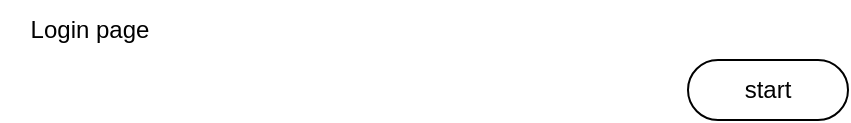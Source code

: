 <mxfile version="21.3.2" type="device">
  <diagram name="หน้า-1" id="Zn7GVR9M74QO84CQurHN">
    <mxGraphModel dx="937" dy="539" grid="1" gridSize="10" guides="1" tooltips="1" connect="1" arrows="1" fold="1" page="1" pageScale="1" pageWidth="827" pageHeight="1169" math="0" shadow="0">
      <root>
        <mxCell id="0" />
        <mxCell id="1" parent="0" />
        <mxCell id="eQNiO7HrvjZBHP6kA0-c-1" value="start" style="html=1;dashed=0;whiteSpace=wrap;shape=mxgraph.dfd.start" vertex="1" parent="1">
          <mxGeometry x="374" y="40" width="80" height="30" as="geometry" />
        </mxCell>
        <mxCell id="eQNiO7HrvjZBHP6kA0-c-2" value="Login page" style="text;html=1;strokeColor=none;fillColor=none;align=center;verticalAlign=middle;whiteSpace=wrap;rounded=0;" vertex="1" parent="1">
          <mxGeometry x="30" y="10" width="90" height="30" as="geometry" />
        </mxCell>
      </root>
    </mxGraphModel>
  </diagram>
</mxfile>
